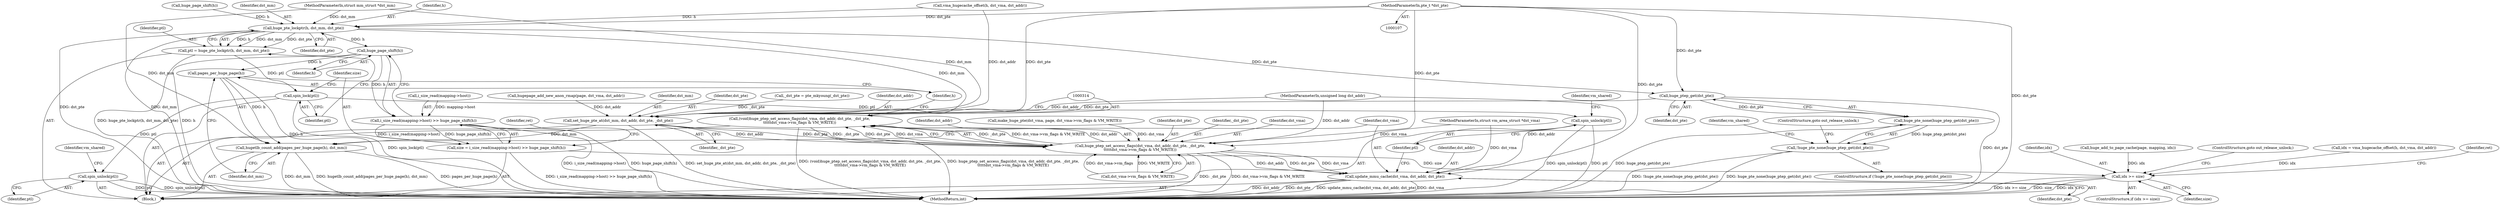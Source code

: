 digraph "0_linux_1e3921471354244f70fe268586ff94a97a6dd4df@pointer" {
"1000109" [label="(MethodParameterIn,pte_t *dst_pte)"];
"1000236" [label="(Call,huge_pte_lockptr(h, dst_mm, dst_pte))"];
"1000234" [label="(Call,ptl = huge_pte_lockptr(h, dst_mm, dst_pte))"];
"1000240" [label="(Call,spin_lock(ptl))"];
"1000333" [label="(Call,spin_unlock(ptl))"];
"1000346" [label="(Call,spin_unlock(ptl))"];
"1000249" [label="(Call,huge_page_shift(h))"];
"1000244" [label="(Call,i_size_read(mapping->host) >> huge_page_shift(h))"];
"1000242" [label="(Call,size = i_size_read(mapping->host) >> huge_page_shift(h))"];
"1000256" [label="(Call,idx >= size)"];
"1000326" [label="(Call,pages_per_huge_page(h))"];
"1000325" [label="(Call,hugetlb_count_add(pages_per_huge_page(h), dst_mm))"];
"1000267" [label="(Call,huge_ptep_get(dst_pte))"];
"1000266" [label="(Call,huge_pte_none(huge_ptep_get(dst_pte)))"];
"1000265" [label="(Call,!huge_pte_none(huge_ptep_get(dst_pte)))"];
"1000308" [label="(Call,set_huge_pte_at(dst_mm, dst_addr, dst_pte, _dst_pte))"];
"1000315" [label="(Call,huge_ptep_set_access_flags(dst_vma, dst_addr, dst_pte, _dst_pte,\n\t\t\t\t\tdst_vma->vm_flags & VM_WRITE))"];
"1000313" [label="(Call,(void)huge_ptep_set_access_flags(dst_vma, dst_addr, dst_pte, _dst_pte,\n\t\t\t\t\tdst_vma->vm_flags & VM_WRITE))"];
"1000329" [label="(Call,update_mmu_cache(dst_vma, dst_addr, dst_pte))"];
"1000240" [label="(Call,spin_lock(ptl))"];
"1000268" [label="(Identifier,dst_pte)"];
"1000198" [label="(Call,idx = vma_hugecache_offset(h, dst_vma, dst_addr))"];
"1000269" [label="(ControlStructure,goto out_release_unlock;)"];
"1000249" [label="(Call,huge_page_shift(h))"];
"1000261" [label="(Identifier,ret)"];
"1000245" [label="(Call,i_size_read(mapping->host))"];
"1000243" [label="(Identifier,size)"];
"1000111" [label="(MethodParameterIn,unsigned long dst_addr)"];
"1000311" [label="(Identifier,dst_pte)"];
"1000326" [label="(Call,pages_per_huge_page(h))"];
"1000331" [label="(Identifier,dst_addr)"];
"1000265" [label="(Call,!huge_pte_none(huge_ptep_get(dst_pte)))"];
"1000257" [label="(Identifier,idx)"];
"1000250" [label="(Identifier,h)"];
"1000315" [label="(Call,huge_ptep_set_access_flags(dst_vma, dst_addr, dst_pte, _dst_pte,\n\t\t\t\t\tdst_vma->vm_flags & VM_WRITE))"];
"1000320" [label="(Call,dst_vma->vm_flags & VM_WRITE)"];
"1000317" [label="(Identifier,dst_addr)"];
"1000280" [label="(Call,hugepage_add_new_anon_rmap(page, dst_vma, dst_addr))"];
"1000108" [label="(MethodParameterIn,struct mm_struct *dst_mm)"];
"1000328" [label="(Identifier,dst_mm)"];
"1000271" [label="(Identifier,vm_shared)"];
"1000266" [label="(Call,huge_pte_none(huge_ptep_get(dst_pte)))"];
"1000286" [label="(Call,make_huge_pte(dst_vma, page, dst_vma->vm_flags & VM_WRITE))"];
"1000214" [label="(Call,huge_page_shift(h))"];
"1000109" [label="(MethodParameterIn,pte_t *dst_pte)"];
"1000256" [label="(Call,idx >= size)"];
"1000334" [label="(Identifier,ptl)"];
"1000236" [label="(Call,huge_pte_lockptr(h, dst_mm, dst_pte))"];
"1000309" [label="(Identifier,dst_mm)"];
"1000200" [label="(Call,vma_hugecache_offset(h, dst_vma, dst_addr))"];
"1000242" [label="(Call,size = i_size_read(mapping->host) >> huge_page_shift(h))"];
"1000264" [label="(ControlStructure,if (!huge_pte_none(huge_ptep_get(dst_pte))))"];
"1000330" [label="(Identifier,dst_vma)"];
"1000329" [label="(Call,update_mmu_cache(dst_vma, dst_addr, dst_pte))"];
"1000304" [label="(Call,_dst_pte = pte_mkyoung(_dst_pte))"];
"1000318" [label="(Identifier,dst_pte)"];
"1000239" [label="(Identifier,dst_pte)"];
"1000312" [label="(Identifier,_dst_pte)"];
"1000258" [label="(Identifier,size)"];
"1000310" [label="(Identifier,dst_addr)"];
"1000110" [label="(MethodParameterIn,struct vm_area_struct *dst_vma)"];
"1000346" [label="(Call,spin_unlock(ptl))"];
"1000349" [label="(Identifier,vm_shared)"];
"1000241" [label="(Identifier,ptl)"];
"1000114" [label="(Block,)"];
"1000238" [label="(Identifier,dst_mm)"];
"1000327" [label="(Identifier,h)"];
"1000308" [label="(Call,set_huge_pte_at(dst_mm, dst_addr, dst_pte, _dst_pte))"];
"1000347" [label="(Identifier,ptl)"];
"1000227" [label="(Call,huge_add_to_page_cache(page, mapping, idx))"];
"1000325" [label="(Call,hugetlb_count_add(pages_per_huge_page(h), dst_mm))"];
"1000259" [label="(ControlStructure,goto out_release_unlock;)"];
"1000313" [label="(Call,(void)huge_ptep_set_access_flags(dst_vma, dst_addr, dst_pte, _dst_pte,\n\t\t\t\t\tdst_vma->vm_flags & VM_WRITE))"];
"1000316" [label="(Identifier,dst_vma)"];
"1000356" [label="(MethodReturn,int)"];
"1000319" [label="(Identifier,_dst_pte)"];
"1000252" [label="(Identifier,ret)"];
"1000336" [label="(Identifier,vm_shared)"];
"1000235" [label="(Identifier,ptl)"];
"1000244" [label="(Call,i_size_read(mapping->host) >> huge_page_shift(h))"];
"1000237" [label="(Identifier,h)"];
"1000267" [label="(Call,huge_ptep_get(dst_pte))"];
"1000332" [label="(Identifier,dst_pte)"];
"1000333" [label="(Call,spin_unlock(ptl))"];
"1000234" [label="(Call,ptl = huge_pte_lockptr(h, dst_mm, dst_pte))"];
"1000255" [label="(ControlStructure,if (idx >= size))"];
"1000109" -> "1000107"  [label="AST: "];
"1000109" -> "1000356"  [label="DDG: dst_pte"];
"1000109" -> "1000236"  [label="DDG: dst_pte"];
"1000109" -> "1000267"  [label="DDG: dst_pte"];
"1000109" -> "1000308"  [label="DDG: dst_pte"];
"1000109" -> "1000315"  [label="DDG: dst_pte"];
"1000109" -> "1000329"  [label="DDG: dst_pte"];
"1000236" -> "1000234"  [label="AST: "];
"1000236" -> "1000239"  [label="CFG: "];
"1000237" -> "1000236"  [label="AST: "];
"1000238" -> "1000236"  [label="AST: "];
"1000239" -> "1000236"  [label="AST: "];
"1000234" -> "1000236"  [label="CFG: "];
"1000236" -> "1000356"  [label="DDG: dst_pte"];
"1000236" -> "1000356"  [label="DDG: dst_mm"];
"1000236" -> "1000234"  [label="DDG: h"];
"1000236" -> "1000234"  [label="DDG: dst_mm"];
"1000236" -> "1000234"  [label="DDG: dst_pte"];
"1000200" -> "1000236"  [label="DDG: h"];
"1000214" -> "1000236"  [label="DDG: h"];
"1000108" -> "1000236"  [label="DDG: dst_mm"];
"1000236" -> "1000249"  [label="DDG: h"];
"1000236" -> "1000267"  [label="DDG: dst_pte"];
"1000236" -> "1000308"  [label="DDG: dst_mm"];
"1000234" -> "1000114"  [label="AST: "];
"1000235" -> "1000234"  [label="AST: "];
"1000241" -> "1000234"  [label="CFG: "];
"1000234" -> "1000356"  [label="DDG: huge_pte_lockptr(h, dst_mm, dst_pte)"];
"1000234" -> "1000240"  [label="DDG: ptl"];
"1000240" -> "1000114"  [label="AST: "];
"1000240" -> "1000241"  [label="CFG: "];
"1000241" -> "1000240"  [label="AST: "];
"1000243" -> "1000240"  [label="CFG: "];
"1000240" -> "1000356"  [label="DDG: spin_lock(ptl)"];
"1000240" -> "1000333"  [label="DDG: ptl"];
"1000240" -> "1000346"  [label="DDG: ptl"];
"1000333" -> "1000114"  [label="AST: "];
"1000333" -> "1000334"  [label="CFG: "];
"1000334" -> "1000333"  [label="AST: "];
"1000336" -> "1000333"  [label="CFG: "];
"1000333" -> "1000356"  [label="DDG: ptl"];
"1000333" -> "1000356"  [label="DDG: spin_unlock(ptl)"];
"1000346" -> "1000114"  [label="AST: "];
"1000346" -> "1000347"  [label="CFG: "];
"1000347" -> "1000346"  [label="AST: "];
"1000349" -> "1000346"  [label="CFG: "];
"1000346" -> "1000356"  [label="DDG: ptl"];
"1000346" -> "1000356"  [label="DDG: spin_unlock(ptl)"];
"1000249" -> "1000244"  [label="AST: "];
"1000249" -> "1000250"  [label="CFG: "];
"1000250" -> "1000249"  [label="AST: "];
"1000244" -> "1000249"  [label="CFG: "];
"1000249" -> "1000356"  [label="DDG: h"];
"1000249" -> "1000244"  [label="DDG: h"];
"1000249" -> "1000326"  [label="DDG: h"];
"1000244" -> "1000242"  [label="AST: "];
"1000245" -> "1000244"  [label="AST: "];
"1000242" -> "1000244"  [label="CFG: "];
"1000244" -> "1000356"  [label="DDG: i_size_read(mapping->host)"];
"1000244" -> "1000356"  [label="DDG: huge_page_shift(h)"];
"1000244" -> "1000242"  [label="DDG: i_size_read(mapping->host)"];
"1000244" -> "1000242"  [label="DDG: huge_page_shift(h)"];
"1000245" -> "1000244"  [label="DDG: mapping->host"];
"1000242" -> "1000114"  [label="AST: "];
"1000243" -> "1000242"  [label="AST: "];
"1000252" -> "1000242"  [label="CFG: "];
"1000242" -> "1000356"  [label="DDG: i_size_read(mapping->host) >> huge_page_shift(h)"];
"1000242" -> "1000256"  [label="DDG: size"];
"1000256" -> "1000255"  [label="AST: "];
"1000256" -> "1000258"  [label="CFG: "];
"1000257" -> "1000256"  [label="AST: "];
"1000258" -> "1000256"  [label="AST: "];
"1000259" -> "1000256"  [label="CFG: "];
"1000261" -> "1000256"  [label="CFG: "];
"1000256" -> "1000356"  [label="DDG: size"];
"1000256" -> "1000356"  [label="DDG: idx"];
"1000256" -> "1000356"  [label="DDG: idx >= size"];
"1000198" -> "1000256"  [label="DDG: idx"];
"1000227" -> "1000256"  [label="DDG: idx"];
"1000326" -> "1000325"  [label="AST: "];
"1000326" -> "1000327"  [label="CFG: "];
"1000327" -> "1000326"  [label="AST: "];
"1000328" -> "1000326"  [label="CFG: "];
"1000326" -> "1000356"  [label="DDG: h"];
"1000326" -> "1000325"  [label="DDG: h"];
"1000325" -> "1000114"  [label="AST: "];
"1000325" -> "1000328"  [label="CFG: "];
"1000328" -> "1000325"  [label="AST: "];
"1000330" -> "1000325"  [label="CFG: "];
"1000325" -> "1000356"  [label="DDG: pages_per_huge_page(h)"];
"1000325" -> "1000356"  [label="DDG: dst_mm"];
"1000325" -> "1000356"  [label="DDG: hugetlb_count_add(pages_per_huge_page(h), dst_mm)"];
"1000308" -> "1000325"  [label="DDG: dst_mm"];
"1000108" -> "1000325"  [label="DDG: dst_mm"];
"1000267" -> "1000266"  [label="AST: "];
"1000267" -> "1000268"  [label="CFG: "];
"1000268" -> "1000267"  [label="AST: "];
"1000266" -> "1000267"  [label="CFG: "];
"1000267" -> "1000356"  [label="DDG: dst_pte"];
"1000267" -> "1000266"  [label="DDG: dst_pte"];
"1000267" -> "1000308"  [label="DDG: dst_pte"];
"1000266" -> "1000265"  [label="AST: "];
"1000265" -> "1000266"  [label="CFG: "];
"1000266" -> "1000356"  [label="DDG: huge_ptep_get(dst_pte)"];
"1000266" -> "1000265"  [label="DDG: huge_ptep_get(dst_pte)"];
"1000265" -> "1000264"  [label="AST: "];
"1000269" -> "1000265"  [label="CFG: "];
"1000271" -> "1000265"  [label="CFG: "];
"1000265" -> "1000356"  [label="DDG: !huge_pte_none(huge_ptep_get(dst_pte))"];
"1000265" -> "1000356"  [label="DDG: huge_pte_none(huge_ptep_get(dst_pte))"];
"1000308" -> "1000114"  [label="AST: "];
"1000308" -> "1000312"  [label="CFG: "];
"1000309" -> "1000308"  [label="AST: "];
"1000310" -> "1000308"  [label="AST: "];
"1000311" -> "1000308"  [label="AST: "];
"1000312" -> "1000308"  [label="AST: "];
"1000314" -> "1000308"  [label="CFG: "];
"1000308" -> "1000356"  [label="DDG: set_huge_pte_at(dst_mm, dst_addr, dst_pte, _dst_pte)"];
"1000108" -> "1000308"  [label="DDG: dst_mm"];
"1000200" -> "1000308"  [label="DDG: dst_addr"];
"1000280" -> "1000308"  [label="DDG: dst_addr"];
"1000111" -> "1000308"  [label="DDG: dst_addr"];
"1000304" -> "1000308"  [label="DDG: _dst_pte"];
"1000308" -> "1000315"  [label="DDG: dst_addr"];
"1000308" -> "1000315"  [label="DDG: dst_pte"];
"1000308" -> "1000315"  [label="DDG: _dst_pte"];
"1000315" -> "1000313"  [label="AST: "];
"1000315" -> "1000320"  [label="CFG: "];
"1000316" -> "1000315"  [label="AST: "];
"1000317" -> "1000315"  [label="AST: "];
"1000318" -> "1000315"  [label="AST: "];
"1000319" -> "1000315"  [label="AST: "];
"1000320" -> "1000315"  [label="AST: "];
"1000313" -> "1000315"  [label="CFG: "];
"1000315" -> "1000356"  [label="DDG: _dst_pte"];
"1000315" -> "1000356"  [label="DDG: dst_vma->vm_flags & VM_WRITE"];
"1000315" -> "1000313"  [label="DDG: _dst_pte"];
"1000315" -> "1000313"  [label="DDG: dst_vma->vm_flags & VM_WRITE"];
"1000315" -> "1000313"  [label="DDG: dst_addr"];
"1000315" -> "1000313"  [label="DDG: dst_vma"];
"1000315" -> "1000313"  [label="DDG: dst_pte"];
"1000286" -> "1000315"  [label="DDG: dst_vma"];
"1000110" -> "1000315"  [label="DDG: dst_vma"];
"1000111" -> "1000315"  [label="DDG: dst_addr"];
"1000320" -> "1000315"  [label="DDG: dst_vma->vm_flags"];
"1000320" -> "1000315"  [label="DDG: VM_WRITE"];
"1000315" -> "1000329"  [label="DDG: dst_vma"];
"1000315" -> "1000329"  [label="DDG: dst_addr"];
"1000315" -> "1000329"  [label="DDG: dst_pte"];
"1000313" -> "1000114"  [label="AST: "];
"1000314" -> "1000313"  [label="AST: "];
"1000327" -> "1000313"  [label="CFG: "];
"1000313" -> "1000356"  [label="DDG: huge_ptep_set_access_flags(dst_vma, dst_addr, dst_pte, _dst_pte,\n\t\t\t\t\tdst_vma->vm_flags & VM_WRITE)"];
"1000313" -> "1000356"  [label="DDG: (void)huge_ptep_set_access_flags(dst_vma, dst_addr, dst_pte, _dst_pte,\n\t\t\t\t\tdst_vma->vm_flags & VM_WRITE)"];
"1000329" -> "1000114"  [label="AST: "];
"1000329" -> "1000332"  [label="CFG: "];
"1000330" -> "1000329"  [label="AST: "];
"1000331" -> "1000329"  [label="AST: "];
"1000332" -> "1000329"  [label="AST: "];
"1000334" -> "1000329"  [label="CFG: "];
"1000329" -> "1000356"  [label="DDG: dst_addr"];
"1000329" -> "1000356"  [label="DDG: dst_pte"];
"1000329" -> "1000356"  [label="DDG: update_mmu_cache(dst_vma, dst_addr, dst_pte)"];
"1000329" -> "1000356"  [label="DDG: dst_vma"];
"1000110" -> "1000329"  [label="DDG: dst_vma"];
"1000111" -> "1000329"  [label="DDG: dst_addr"];
}
